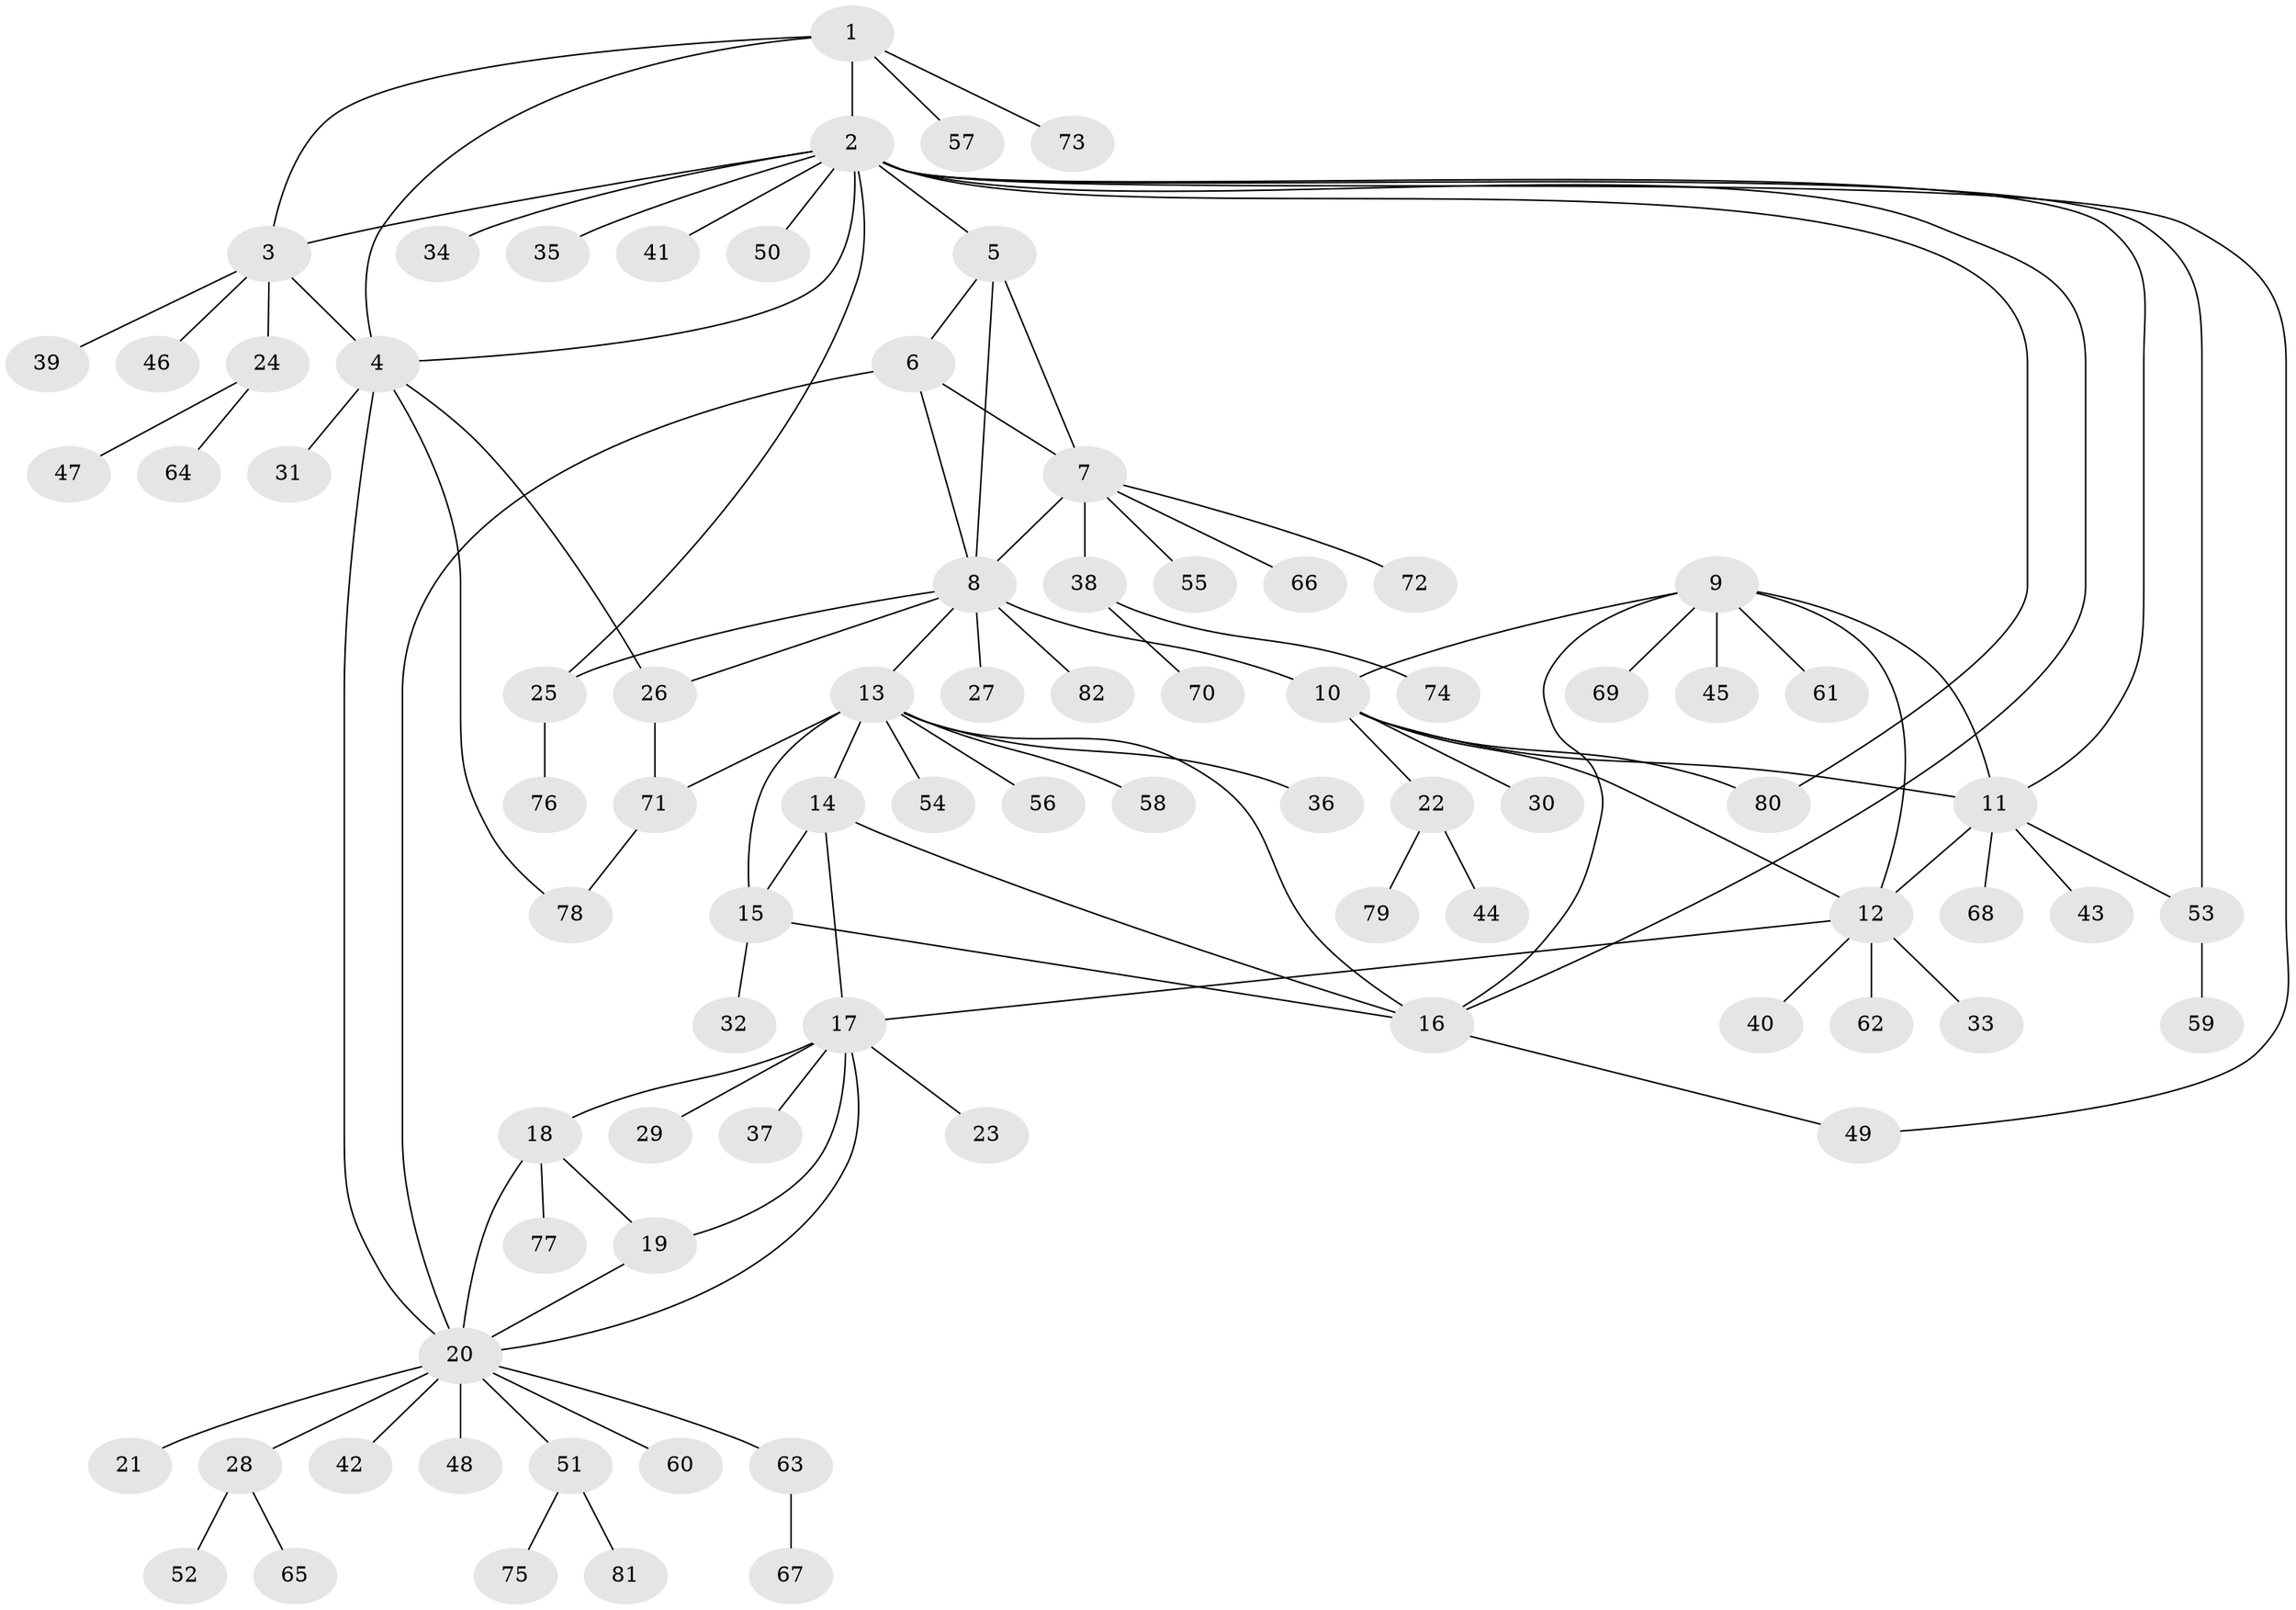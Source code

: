 // coarse degree distribution, {12: 0.03125, 3: 0.0625, 2: 0.09375, 1: 0.625, 6: 0.0625, 5: 0.09375, 7: 0.03125}
// Generated by graph-tools (version 1.1) at 2025/59/03/04/25 21:59:11]
// undirected, 82 vertices, 109 edges
graph export_dot {
graph [start="1"]
  node [color=gray90,style=filled];
  1;
  2;
  3;
  4;
  5;
  6;
  7;
  8;
  9;
  10;
  11;
  12;
  13;
  14;
  15;
  16;
  17;
  18;
  19;
  20;
  21;
  22;
  23;
  24;
  25;
  26;
  27;
  28;
  29;
  30;
  31;
  32;
  33;
  34;
  35;
  36;
  37;
  38;
  39;
  40;
  41;
  42;
  43;
  44;
  45;
  46;
  47;
  48;
  49;
  50;
  51;
  52;
  53;
  54;
  55;
  56;
  57;
  58;
  59;
  60;
  61;
  62;
  63;
  64;
  65;
  66;
  67;
  68;
  69;
  70;
  71;
  72;
  73;
  74;
  75;
  76;
  77;
  78;
  79;
  80;
  81;
  82;
  1 -- 2;
  1 -- 3;
  1 -- 4;
  1 -- 57;
  1 -- 73;
  2 -- 3;
  2 -- 4;
  2 -- 5;
  2 -- 11;
  2 -- 16;
  2 -- 25;
  2 -- 34;
  2 -- 35;
  2 -- 41;
  2 -- 49;
  2 -- 50;
  2 -- 53;
  2 -- 80;
  3 -- 4;
  3 -- 24;
  3 -- 39;
  3 -- 46;
  4 -- 20;
  4 -- 26;
  4 -- 31;
  4 -- 78;
  5 -- 6;
  5 -- 7;
  5 -- 8;
  6 -- 7;
  6 -- 8;
  6 -- 20;
  7 -- 8;
  7 -- 38;
  7 -- 55;
  7 -- 66;
  7 -- 72;
  8 -- 10;
  8 -- 13;
  8 -- 25;
  8 -- 26;
  8 -- 27;
  8 -- 82;
  9 -- 10;
  9 -- 11;
  9 -- 12;
  9 -- 16;
  9 -- 45;
  9 -- 61;
  9 -- 69;
  10 -- 11;
  10 -- 12;
  10 -- 22;
  10 -- 30;
  10 -- 80;
  11 -- 12;
  11 -- 43;
  11 -- 53;
  11 -- 68;
  12 -- 17;
  12 -- 33;
  12 -- 40;
  12 -- 62;
  13 -- 14;
  13 -- 15;
  13 -- 16;
  13 -- 36;
  13 -- 54;
  13 -- 56;
  13 -- 58;
  13 -- 71;
  14 -- 15;
  14 -- 16;
  14 -- 17;
  15 -- 16;
  15 -- 32;
  16 -- 49;
  17 -- 18;
  17 -- 19;
  17 -- 20;
  17 -- 23;
  17 -- 29;
  17 -- 37;
  18 -- 19;
  18 -- 20;
  18 -- 77;
  19 -- 20;
  20 -- 21;
  20 -- 28;
  20 -- 42;
  20 -- 48;
  20 -- 51;
  20 -- 60;
  20 -- 63;
  22 -- 44;
  22 -- 79;
  24 -- 47;
  24 -- 64;
  25 -- 76;
  26 -- 71;
  28 -- 52;
  28 -- 65;
  38 -- 70;
  38 -- 74;
  51 -- 75;
  51 -- 81;
  53 -- 59;
  63 -- 67;
  71 -- 78;
}
